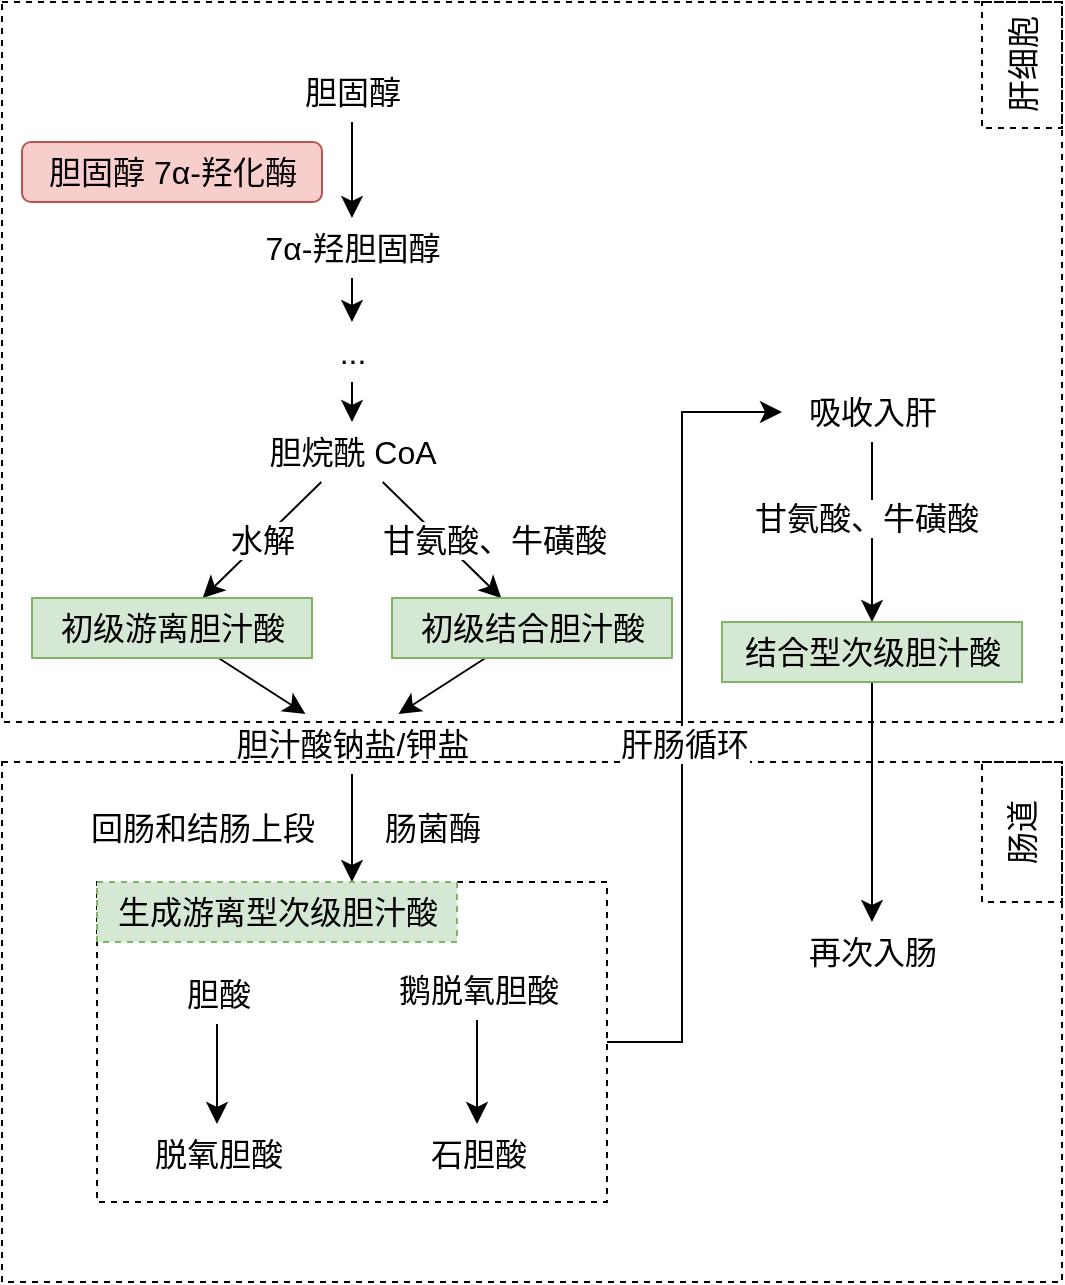 <mxfile version="22.0.3" type="device">
  <diagram name="第 1 页" id="-imKoAK45Y_XJNsxU4IW">
    <mxGraphModel dx="1404" dy="1100" grid="0" gridSize="10" guides="1" tooltips="1" connect="1" arrows="1" fold="1" page="0" pageScale="1" pageWidth="827" pageHeight="1169" math="0" shadow="0">
      <root>
        <mxCell id="0" />
        <mxCell id="1" parent="0" />
        <mxCell id="7DoQVXYMMJKFsTHCYxxu-64" value="" style="rounded=0;whiteSpace=wrap;html=1;fontSize=16;align=center;dashed=1;fillColor=none;" parent="1" vertex="1">
          <mxGeometry x="-50" y="320" width="530" height="260" as="geometry" />
        </mxCell>
        <mxCell id="7DoQVXYMMJKFsTHCYxxu-27" value="" style="rounded=0;whiteSpace=wrap;html=1;fontSize=16;align=center;dashed=1;fillColor=none;" parent="1" vertex="1">
          <mxGeometry x="-50" y="-60" width="530" height="360" as="geometry" />
        </mxCell>
        <mxCell id="7DoQVXYMMJKFsTHCYxxu-7" value="" style="edgeStyle=none;curved=1;rounded=0;orthogonalLoop=1;jettySize=auto;html=1;fontSize=12;startSize=8;endSize=8;" parent="1" source="7DoQVXYMMJKFsTHCYxxu-5" target="7DoQVXYMMJKFsTHCYxxu-6" edge="1">
          <mxGeometry relative="1" as="geometry" />
        </mxCell>
        <mxCell id="7DoQVXYMMJKFsTHCYxxu-5" value="胆固醇" style="text;html=1;align=center;verticalAlign=middle;resizable=0;points=[];autosize=1;strokeColor=none;fillColor=none;fontSize=16;" parent="1" vertex="1">
          <mxGeometry x="90" y="-30" width="70" height="30" as="geometry" />
        </mxCell>
        <mxCell id="7DoQVXYMMJKFsTHCYxxu-10" value="" style="edgeStyle=none;curved=1;rounded=0;orthogonalLoop=1;jettySize=auto;html=1;fontSize=12;startSize=8;endSize=8;" parent="1" source="7DoQVXYMMJKFsTHCYxxu-6" target="7DoQVXYMMJKFsTHCYxxu-9" edge="1">
          <mxGeometry relative="1" as="geometry" />
        </mxCell>
        <mxCell id="7DoQVXYMMJKFsTHCYxxu-6" value="7α-羟胆固醇" style="text;html=1;align=center;verticalAlign=middle;resizable=0;points=[];autosize=1;strokeColor=none;fillColor=none;fontSize=16;" parent="1" vertex="1">
          <mxGeometry x="70" y="48" width="110" height="30" as="geometry" />
        </mxCell>
        <mxCell id="7DoQVXYMMJKFsTHCYxxu-8" value="胆固醇 7α-羟化酶" style="text;html=1;align=center;verticalAlign=middle;resizable=0;points=[];autosize=1;strokeColor=#b85450;fillColor=#f8cecc;fontSize=16;rounded=1;" parent="1" vertex="1">
          <mxGeometry x="-40" y="10" width="150" height="30" as="geometry" />
        </mxCell>
        <mxCell id="7DoQVXYMMJKFsTHCYxxu-14" value="" style="edgeStyle=none;curved=1;rounded=0;orthogonalLoop=1;jettySize=auto;html=1;fontSize=12;startSize=8;endSize=8;" parent="1" source="7DoQVXYMMJKFsTHCYxxu-9" target="7DoQVXYMMJKFsTHCYxxu-13" edge="1">
          <mxGeometry relative="1" as="geometry" />
        </mxCell>
        <mxCell id="7DoQVXYMMJKFsTHCYxxu-9" value="..." style="text;html=1;align=center;verticalAlign=middle;resizable=0;points=[];autosize=1;strokeColor=none;fillColor=none;fontSize=16;" parent="1" vertex="1">
          <mxGeometry x="105" y="100" width="40" height="30" as="geometry" />
        </mxCell>
        <mxCell id="7DoQVXYMMJKFsTHCYxxu-17" style="edgeStyle=none;curved=1;rounded=0;orthogonalLoop=1;jettySize=auto;html=1;fontSize=12;startSize=8;endSize=8;" parent="1" source="7DoQVXYMMJKFsTHCYxxu-13" target="7DoQVXYMMJKFsTHCYxxu-21" edge="1">
          <mxGeometry relative="1" as="geometry">
            <mxPoint x="50" y="240" as="targetPoint" />
          </mxGeometry>
        </mxCell>
        <mxCell id="7DoQVXYMMJKFsTHCYxxu-19" value="水解" style="edgeLabel;html=1;align=center;verticalAlign=middle;resizable=0;points=[];fontSize=16;" parent="7DoQVXYMMJKFsTHCYxxu-17" vertex="1" connectable="0">
          <mxGeometry x="-0.242" y="-4" relative="1" as="geometry">
            <mxPoint x="-5" y="10" as="offset" />
          </mxGeometry>
        </mxCell>
        <mxCell id="7DoQVXYMMJKFsTHCYxxu-18" style="edgeStyle=none;curved=1;rounded=0;orthogonalLoop=1;jettySize=auto;html=1;fontSize=12;startSize=8;endSize=8;" parent="1" source="7DoQVXYMMJKFsTHCYxxu-13" target="7DoQVXYMMJKFsTHCYxxu-22" edge="1">
          <mxGeometry relative="1" as="geometry">
            <mxPoint x="200" y="240" as="targetPoint" />
          </mxGeometry>
        </mxCell>
        <mxCell id="7DoQVXYMMJKFsTHCYxxu-20" value="甘氨酸、牛磺酸" style="edgeLabel;html=1;align=center;verticalAlign=middle;resizable=0;points=[];fontSize=16;" parent="7DoQVXYMMJKFsTHCYxxu-18" vertex="1" connectable="0">
          <mxGeometry x="-0.192" y="1" relative="1" as="geometry">
            <mxPoint x="31" y="6" as="offset" />
          </mxGeometry>
        </mxCell>
        <mxCell id="7DoQVXYMMJKFsTHCYxxu-13" value="胆烷酰 CoA" style="text;html=1;align=center;verticalAlign=middle;resizable=0;points=[];autosize=1;strokeColor=none;fillColor=none;fontSize=16;" parent="1" vertex="1">
          <mxGeometry x="70" y="150" width="110" height="30" as="geometry" />
        </mxCell>
        <mxCell id="7DoQVXYMMJKFsTHCYxxu-25" value="" style="edgeStyle=none;curved=1;rounded=0;orthogonalLoop=1;jettySize=auto;html=1;fontSize=12;startSize=8;endSize=8;" parent="1" source="7DoQVXYMMJKFsTHCYxxu-21" target="7DoQVXYMMJKFsTHCYxxu-24" edge="1">
          <mxGeometry relative="1" as="geometry" />
        </mxCell>
        <mxCell id="7DoQVXYMMJKFsTHCYxxu-21" value="初级游离胆汁酸" style="text;html=1;align=center;verticalAlign=middle;resizable=0;points=[];autosize=1;strokeColor=#82b366;fillColor=#d5e8d4;fontSize=16;" parent="1" vertex="1">
          <mxGeometry x="-35" y="238" width="140" height="30" as="geometry" />
        </mxCell>
        <mxCell id="7DoQVXYMMJKFsTHCYxxu-26" style="edgeStyle=none;curved=1;rounded=0;orthogonalLoop=1;jettySize=auto;html=1;fontSize=12;startSize=8;endSize=8;" parent="1" source="7DoQVXYMMJKFsTHCYxxu-22" target="7DoQVXYMMJKFsTHCYxxu-24" edge="1">
          <mxGeometry relative="1" as="geometry" />
        </mxCell>
        <mxCell id="7DoQVXYMMJKFsTHCYxxu-22" value="初级结合胆汁酸" style="text;html=1;align=center;verticalAlign=middle;resizable=0;points=[];autosize=1;strokeColor=#82b366;fillColor=#d5e8d4;fontSize=16;" parent="1" vertex="1">
          <mxGeometry x="145" y="238" width="140" height="30" as="geometry" />
        </mxCell>
        <mxCell id="7DoQVXYMMJKFsTHCYxxu-38" style="edgeStyle=none;curved=1;rounded=0;orthogonalLoop=1;jettySize=auto;html=1;fontSize=12;startSize=8;endSize=8;" parent="1" source="7DoQVXYMMJKFsTHCYxxu-24" target="7DoQVXYMMJKFsTHCYxxu-37" edge="1">
          <mxGeometry relative="1" as="geometry" />
        </mxCell>
        <mxCell id="7DoQVXYMMJKFsTHCYxxu-24" value="胆汁酸钠盐/钾盐" style="text;html=1;align=center;verticalAlign=middle;resizable=0;points=[];autosize=1;strokeColor=none;fillColor=none;fontSize=16;" parent="1" vertex="1">
          <mxGeometry x="55" y="296" width="140" height="30" as="geometry" />
        </mxCell>
        <mxCell id="7DoQVXYMMJKFsTHCYxxu-47" value="回肠和结肠上段" style="text;html=1;align=center;verticalAlign=middle;resizable=0;points=[];autosize=1;strokeColor=none;fillColor=none;fontSize=16;" parent="1" vertex="1">
          <mxGeometry x="-20" y="338" width="140" height="30" as="geometry" />
        </mxCell>
        <mxCell id="7DoQVXYMMJKFsTHCYxxu-48" value="肠菌酶" style="text;html=1;align=center;verticalAlign=middle;resizable=0;points=[];autosize=1;strokeColor=none;fillColor=none;fontSize=16;" parent="1" vertex="1">
          <mxGeometry x="130" y="338" width="70" height="30" as="geometry" />
        </mxCell>
        <mxCell id="7DoQVXYMMJKFsTHCYxxu-57" value="" style="edgeStyle=none;curved=1;rounded=0;orthogonalLoop=1;jettySize=auto;html=1;fontSize=12;startSize=8;endSize=8;" parent="1" source="7DoQVXYMMJKFsTHCYxxu-54" target="7DoQVXYMMJKFsTHCYxxu-56" edge="1">
          <mxGeometry relative="1" as="geometry" />
        </mxCell>
        <mxCell id="7DoQVXYMMJKFsTHCYxxu-58" value="甘氨酸、牛磺酸" style="edgeLabel;html=1;align=center;verticalAlign=middle;resizable=0;points=[];fontSize=16;" parent="7DoQVXYMMJKFsTHCYxxu-57" vertex="1" connectable="0">
          <mxGeometry x="-0.171" y="-3" relative="1" as="geometry">
            <mxPoint as="offset" />
          </mxGeometry>
        </mxCell>
        <mxCell id="7DoQVXYMMJKFsTHCYxxu-54" value="吸收入肝" style="text;html=1;align=center;verticalAlign=middle;resizable=0;points=[];autosize=1;strokeColor=none;fillColor=none;fontSize=16;" parent="1" vertex="1">
          <mxGeometry x="340" y="130" width="90" height="30" as="geometry" />
        </mxCell>
        <mxCell id="7DoQVXYMMJKFsTHCYxxu-53" style="edgeStyle=orthogonalEdgeStyle;rounded=0;orthogonalLoop=1;jettySize=auto;html=1;fontSize=12;startSize=8;endSize=8;" parent="1" source="7DoQVXYMMJKFsTHCYxxu-37" target="7DoQVXYMMJKFsTHCYxxu-54" edge="1">
          <mxGeometry relative="1" as="geometry">
            <mxPoint x="360" y="460" as="targetPoint" />
            <Array as="points">
              <mxPoint x="290" y="460" />
              <mxPoint x="290" y="145" />
            </Array>
          </mxGeometry>
        </mxCell>
        <mxCell id="7DoQVXYMMJKFsTHCYxxu-55" value="肝肠循环" style="edgeLabel;html=1;align=center;verticalAlign=middle;resizable=0;points=[];fontSize=16;" parent="7DoQVXYMMJKFsTHCYxxu-53" vertex="1" connectable="0">
          <mxGeometry x="-0.239" y="-1" relative="1" as="geometry">
            <mxPoint y="-34" as="offset" />
          </mxGeometry>
        </mxCell>
        <mxCell id="iaOX32RUgqjTVvewiyZg-1" style="edgeStyle=none;curved=1;rounded=0;orthogonalLoop=1;jettySize=auto;html=1;fontSize=12;startSize=8;endSize=8;" edge="1" parent="1" source="7DoQVXYMMJKFsTHCYxxu-56" target="iaOX32RUgqjTVvewiyZg-2">
          <mxGeometry relative="1" as="geometry">
            <mxPoint x="385" y="390" as="targetPoint" />
          </mxGeometry>
        </mxCell>
        <mxCell id="7DoQVXYMMJKFsTHCYxxu-56" value="结合型次级胆汁酸" style="text;html=1;align=center;verticalAlign=middle;resizable=0;points=[];autosize=1;strokeColor=#82b366;fillColor=#d5e8d4;fontSize=16;" parent="1" vertex="1">
          <mxGeometry x="310" y="250" width="150" height="30" as="geometry" />
        </mxCell>
        <mxCell id="7DoQVXYMMJKFsTHCYxxu-37" value="" style="rounded=0;whiteSpace=wrap;html=1;fontSize=16;fillColor=none;dashed=1;container=0;" parent="1" vertex="1">
          <mxGeometry x="-2.5" y="380" width="255" height="160" as="geometry" />
        </mxCell>
        <mxCell id="7DoQVXYMMJKFsTHCYxxu-40" value="胆酸" style="text;html=1;align=center;verticalAlign=middle;resizable=0;points=[];autosize=1;strokeColor=none;fillColor=none;fontSize=16;container=0;" parent="1" vertex="1">
          <mxGeometry x="27.5" y="421" width="60" height="30" as="geometry" />
        </mxCell>
        <mxCell id="7DoQVXYMMJKFsTHCYxxu-41" value="脱氧胆酸" style="text;html=1;align=center;verticalAlign=middle;resizable=0;points=[];autosize=1;strokeColor=none;fillColor=none;fontSize=16;container=0;" parent="1" vertex="1">
          <mxGeometry x="12.5" y="501" width="90" height="30" as="geometry" />
        </mxCell>
        <mxCell id="7DoQVXYMMJKFsTHCYxxu-42" value="" style="edgeStyle=none;curved=1;rounded=0;orthogonalLoop=1;jettySize=auto;html=1;fontSize=12;startSize=8;endSize=8;" parent="1" source="7DoQVXYMMJKFsTHCYxxu-40" target="7DoQVXYMMJKFsTHCYxxu-41" edge="1">
          <mxGeometry relative="1" as="geometry" />
        </mxCell>
        <mxCell id="7DoQVXYMMJKFsTHCYxxu-43" value="鹅脱氧胆酸" style="text;html=1;align=center;verticalAlign=middle;resizable=0;points=[];autosize=1;strokeColor=none;fillColor=none;fontSize=16;container=0;" parent="1" vertex="1">
          <mxGeometry x="137.5" y="419" width="100" height="30" as="geometry" />
        </mxCell>
        <mxCell id="7DoQVXYMMJKFsTHCYxxu-44" value="石胆酸" style="text;html=1;align=center;verticalAlign=middle;resizable=0;points=[];autosize=1;strokeColor=none;fillColor=none;fontSize=16;container=0;" parent="1" vertex="1">
          <mxGeometry x="152.5" y="501" width="70" height="30" as="geometry" />
        </mxCell>
        <mxCell id="7DoQVXYMMJKFsTHCYxxu-45" value="" style="edgeStyle=none;curved=1;rounded=0;orthogonalLoop=1;jettySize=auto;html=1;fontSize=12;startSize=8;endSize=8;" parent="1" source="7DoQVXYMMJKFsTHCYxxu-43" target="7DoQVXYMMJKFsTHCYxxu-44" edge="1">
          <mxGeometry relative="1" as="geometry" />
        </mxCell>
        <mxCell id="7DoQVXYMMJKFsTHCYxxu-50" value="生成游离型次级胆汁酸" style="rounded=0;whiteSpace=wrap;html=1;fontSize=16;fillColor=#d5e8d4;dashed=1;strokeColor=#82b366;" parent="1" vertex="1">
          <mxGeometry x="-2.5" y="380" width="180" height="30" as="geometry" />
        </mxCell>
        <mxCell id="7DoQVXYMMJKFsTHCYxxu-65" value="肠道" style="whiteSpace=wrap;html=1;fontSize=16;dashed=1;fillColor=none;horizontal=0;" parent="1" vertex="1">
          <mxGeometry x="440" y="320" width="40" height="70" as="geometry" />
        </mxCell>
        <mxCell id="iaOX32RUgqjTVvewiyZg-2" value="再次入肠" style="text;html=1;align=center;verticalAlign=middle;resizable=0;points=[];autosize=1;strokeColor=none;fillColor=none;fontSize=16;" vertex="1" parent="1">
          <mxGeometry x="340" y="400" width="90" height="30" as="geometry" />
        </mxCell>
        <mxCell id="7DoQVXYMMJKFsTHCYxxu-29" value="肝细胞" style="whiteSpace=wrap;html=1;fontSize=16;dashed=1;fillColor=none;horizontal=0;" parent="1" vertex="1">
          <mxGeometry x="440" y="-60" width="40" height="63" as="geometry" />
        </mxCell>
      </root>
    </mxGraphModel>
  </diagram>
</mxfile>
